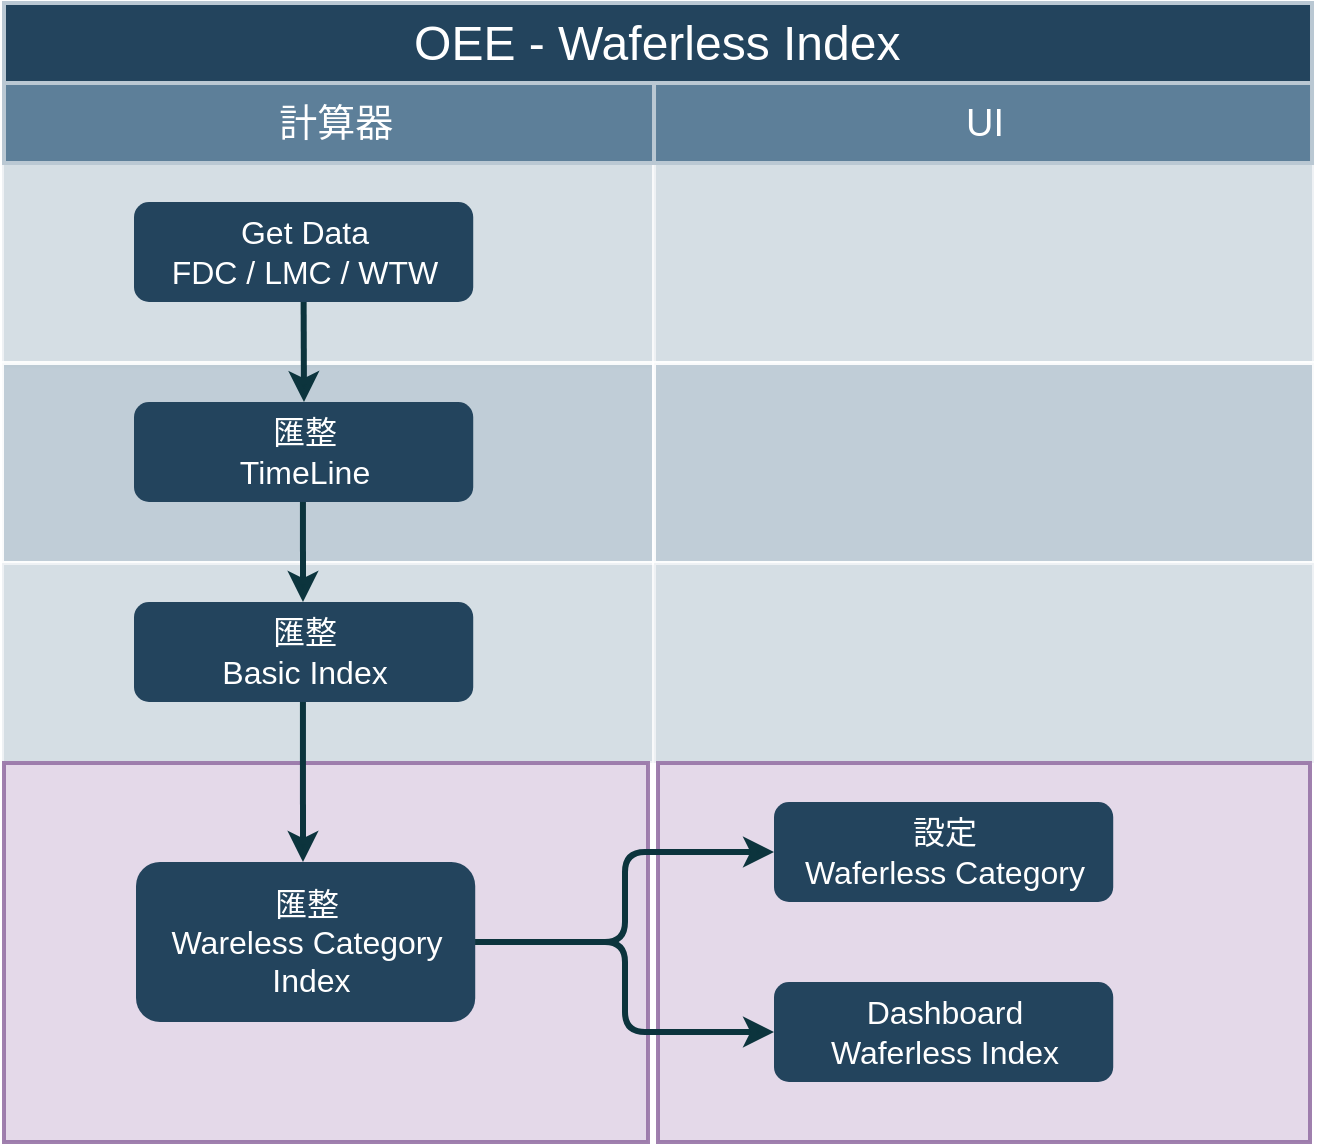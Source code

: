 <mxfile version="27.0.9">
  <diagram id="6a731a19-8d31-9384-78a2-239565b7b9f0" name="Page-1">
    <mxGraphModel dx="1410" dy="6" grid="1" gridSize="10" guides="1" tooltips="1" connect="1" arrows="1" fold="1" page="1" pageScale="1" pageWidth="1169" pageHeight="827" background="none" math="0" shadow="0">
      <root>
        <mxCell id="0" />
        <mxCell id="1" parent="0" />
        <mxCell id="56" value="&amp;nbsp; &amp;nbsp; &amp;nbsp; &amp;nbsp; &amp;nbsp; &amp;nbsp; &amp;nbsp; &amp;nbsp; &amp;nbsp; OEE - Waferless Index" style="strokeColor=#BAC8D3;fillColor=#23445D;fontSize=24;strokeWidth=2;fontFamily=Helvetica;html=1;fontColor=#FFFFFF;fontStyle=0;spacingBottom=8;spacingRight=0;spacingLeft=83;align=left;" parent="1" vertex="1">
          <mxGeometry x="245" y="850.5" width="654" height="49.5" as="geometry" />
        </mxCell>
        <mxCell id="68" value="" style="strokeColor=#FFFFFF;fillColor=#BAC8D3;fontSize=18;strokeWidth=2;fontFamily=Helvetica;html=1;opacity=60;" parent="1" vertex="1">
          <mxGeometry x="244" y="930.5" width="326" height="103.16" as="geometry" />
        </mxCell>
        <mxCell id="69" value="" style="strokeColor=#FFFFFF;fillColor=#BAC8D3;fontSize=18;strokeWidth=2;fontFamily=Helvetica;html=1;opacity=90;" parent="1" vertex="1">
          <mxGeometry x="244" y="1030.5" width="326" height="100" as="geometry" />
        </mxCell>
        <mxCell id="70" value="" style="strokeColor=#FFFFFF;fillColor=#BAC8D3;fontSize=18;strokeWidth=2;fontFamily=Helvetica;html=1;opacity=60;" parent="1" vertex="1">
          <mxGeometry x="244" y="1130.5" width="326" height="100" as="geometry" />
        </mxCell>
        <mxCell id="71" value="" style="strokeColor=#9673a6;fillColor=#e1d5e7;fontSize=18;strokeWidth=2;fontFamily=Helvetica;html=1;opacity=90;" parent="1" vertex="1">
          <mxGeometry x="245" y="1230.5" width="322" height="189.5" as="geometry" />
        </mxCell>
        <mxCell id="75" value="" style="strokeColor=#FFFFFF;fillColor=#BAC8D3;fontSize=18;strokeWidth=2;fontFamily=Helvetica;html=1;opacity=60;" parent="1" vertex="1">
          <mxGeometry x="570" y="930.5" width="330" height="100" as="geometry" />
        </mxCell>
        <mxCell id="76" value="" style="strokeColor=#FFFFFF;fillColor=#BAC8D3;fontSize=18;strokeWidth=2;fontFamily=Helvetica;html=1;opacity=90;" parent="1" vertex="1">
          <mxGeometry x="570" y="1030.5" width="330" height="100" as="geometry" />
        </mxCell>
        <mxCell id="77" value="" style="strokeColor=#FFFFFF;fillColor=#BAC8D3;fontSize=18;strokeWidth=2;fontFamily=Helvetica;html=1;opacity=60;" parent="1" vertex="1">
          <mxGeometry x="570" y="1130.5" width="330" height="100" as="geometry" />
        </mxCell>
        <mxCell id="78" value="" style="strokeColor=#9673a6;fillColor=#e1d5e7;fontSize=18;strokeWidth=2;fontFamily=Helvetica;html=1;opacity=90;" parent="1" vertex="1">
          <mxGeometry x="572" y="1230.5" width="326" height="189.5" as="geometry" />
        </mxCell>
        <mxCell id="90" value="&lt;div&gt;Get Data&lt;/div&gt;FDC / LMC / WTW" style="rounded=1;fillColor=#23445D;strokeColor=none;strokeWidth=2;fontFamily=Helvetica;html=1;gradientColor=none;fontColor=#FFFFFF;fontSize=16;" parent="1" vertex="1">
          <mxGeometry x="310" y="950" width="169.61" height="50" as="geometry" />
        </mxCell>
        <mxCell id="139" value="" style="edgeStyle=elbowEdgeStyle;elbow=horizontal;strokeWidth=3;strokeColor=#0C343D;fontFamily=Helvetica;html=1;fontColor=none;noLabel=1;entryX=0;entryY=0.5;entryDx=0;entryDy=0;" parent="1" source="EZm7c6mhP6MvmKj56l5B-149" target="EZm7c6mhP6MvmKj56l5B-155" edge="1">
          <mxGeometry x="6.449" y="830.5" width="131.973" height="100" as="geometry">
            <mxPoint x="930.001" y="960" as="sourcePoint" />
            <mxPoint x="1017.355" y="1160" as="targetPoint" />
            <Array as="points" />
          </mxGeometry>
        </mxCell>
        <mxCell id="140" value="" style="group" parent="1" vertex="1" connectable="0">
          <mxGeometry x="245" y="890.5" width="658" height="40" as="geometry" />
        </mxCell>
        <mxCell id="141" value="&amp;nbsp;計算器" style="strokeColor=#BAC8D3;fillColor=#5d7f99;fontSize=19;strokeWidth=2;fontFamily=Helvetica;html=1;labelBackgroundColor=none;fontColor=#FFFFFF;" parent="140" vertex="1">
          <mxGeometry width="325.012" height="40" as="geometry" />
        </mxCell>
        <mxCell id="142" value="UI" style="strokeColor=#BAC8D3;fillColor=#5d7f99;fontSize=19;strokeWidth=2;fontFamily=Helvetica;html=1;labelBackgroundColor=none;fontColor=#FFFFFF;" parent="140" vertex="1">
          <mxGeometry x="325.012" width="329" height="40" as="geometry" />
        </mxCell>
        <mxCell id="EZm7c6mhP6MvmKj56l5B-146" value="匯整&lt;div&gt;TimeLine&lt;/div&gt;" style="rounded=1;fillColor=#23445D;strokeColor=none;strokeWidth=2;fontFamily=Helvetica;html=1;gradientColor=none;fontColor=#FFFFFF;fontSize=16;" parent="1" vertex="1">
          <mxGeometry x="310" y="1050" width="169.61" height="50" as="geometry" />
        </mxCell>
        <mxCell id="EZm7c6mhP6MvmKj56l5B-147" value="匯整&lt;div&gt;Basic Index&lt;/div&gt;" style="rounded=1;fillColor=#23445D;strokeColor=none;strokeWidth=2;fontFamily=Helvetica;html=1;gradientColor=none;fontColor=#FFFFFF;fontSize=16;" parent="1" vertex="1">
          <mxGeometry x="310" y="1150" width="169.61" height="50" as="geometry" />
        </mxCell>
        <mxCell id="EZm7c6mhP6MvmKj56l5B-149" value="&lt;div&gt;匯整&lt;/div&gt;Wareless Category&lt;div&gt;&amp;nbsp;Index&lt;/div&gt;" style="rounded=1;fillColor=#23445D;strokeColor=none;strokeWidth=2;fontFamily=Helvetica;html=1;gradientColor=none;fontColor=#FFFFFF;fontSize=16;" parent="1" vertex="1">
          <mxGeometry x="311" y="1280" width="169.61" height="80" as="geometry" />
        </mxCell>
        <mxCell id="EZm7c6mhP6MvmKj56l5B-152" value="" style="edgeStyle=elbowEdgeStyle;elbow=horizontal;strokeWidth=3;strokeColor=#0C343D;fontFamily=Helvetica;html=1;entryX=0.5;entryY=0;entryDx=0;entryDy=0;exitX=0.5;exitY=1;exitDx=0;exitDy=0;" parent="1" source="90" target="EZm7c6mhP6MvmKj56l5B-146" edge="1">
          <mxGeometry x="6.449" y="830.5" width="131.973" height="100" as="geometry">
            <mxPoint x="515.61" y="1014.5" as="sourcePoint" />
            <mxPoint x="609.61" y="1014.5" as="targetPoint" />
          </mxGeometry>
        </mxCell>
        <mxCell id="EZm7c6mhP6MvmKj56l5B-153" value="" style="edgeStyle=elbowEdgeStyle;elbow=horizontal;strokeWidth=3;strokeColor=#0C343D;fontFamily=Helvetica;html=1;entryX=0.5;entryY=0;entryDx=0;entryDy=0;exitX=0.5;exitY=1;exitDx=0;exitDy=0;" parent="1" edge="1">
          <mxGeometry x="6.449" y="830.5" width="131.973" height="100" as="geometry">
            <mxPoint x="394.47" y="1100" as="sourcePoint" />
            <mxPoint x="394.47" y="1150" as="targetPoint" />
          </mxGeometry>
        </mxCell>
        <mxCell id="EZm7c6mhP6MvmKj56l5B-154" value="" style="edgeStyle=elbowEdgeStyle;elbow=horizontal;strokeWidth=3;strokeColor=#0C343D;fontFamily=Helvetica;html=1;exitX=0.5;exitY=1;exitDx=0;exitDy=0;" parent="1" edge="1" target="EZm7c6mhP6MvmKj56l5B-149">
          <mxGeometry x="6.449" y="830.5" width="131.973" height="100" as="geometry">
            <mxPoint x="394.47" y="1200" as="sourcePoint" />
            <mxPoint x="394.47" y="1250" as="targetPoint" />
          </mxGeometry>
        </mxCell>
        <mxCell id="EZm7c6mhP6MvmKj56l5B-155" value="&lt;div&gt;設定&lt;/div&gt;&lt;div&gt;Waferless Category&lt;/div&gt;" style="rounded=1;fillColor=#23445D;strokeColor=none;strokeWidth=2;fontFamily=Helvetica;html=1;gradientColor=none;fontColor=#FFFFFF;fontSize=16;" parent="1" vertex="1">
          <mxGeometry x="630" y="1250" width="169.61" height="50" as="geometry" />
        </mxCell>
        <mxCell id="EZm7c6mhP6MvmKj56l5B-159" value="Dashboard&lt;div&gt;Waferless Index&lt;/div&gt;" style="rounded=1;fillColor=#23445D;strokeColor=none;strokeWidth=2;fontFamily=Helvetica;html=1;gradientColor=none;fontColor=#FFFFFF;fontSize=16;" parent="1" vertex="1">
          <mxGeometry x="630" y="1340" width="169.61" height="50" as="geometry" />
        </mxCell>
        <mxCell id="EZm7c6mhP6MvmKj56l5B-161" value="" style="edgeStyle=elbowEdgeStyle;elbow=horizontal;strokeWidth=3;strokeColor=#0C343D;fontFamily=Helvetica;html=1;fontColor=none;noLabel=1;entryX=0;entryY=0.5;entryDx=0;entryDy=0;exitX=1;exitY=0.5;exitDx=0;exitDy=0;" parent="1" source="EZm7c6mhP6MvmKj56l5B-149" target="EZm7c6mhP6MvmKj56l5B-159" edge="1">
          <mxGeometry x="6.449" y="830.5" width="131.973" height="100" as="geometry">
            <mxPoint x="640" y="1300" as="sourcePoint" />
            <mxPoint x="790" y="1300" as="targetPoint" />
            <Array as="points" />
          </mxGeometry>
        </mxCell>
      </root>
    </mxGraphModel>
  </diagram>
</mxfile>
